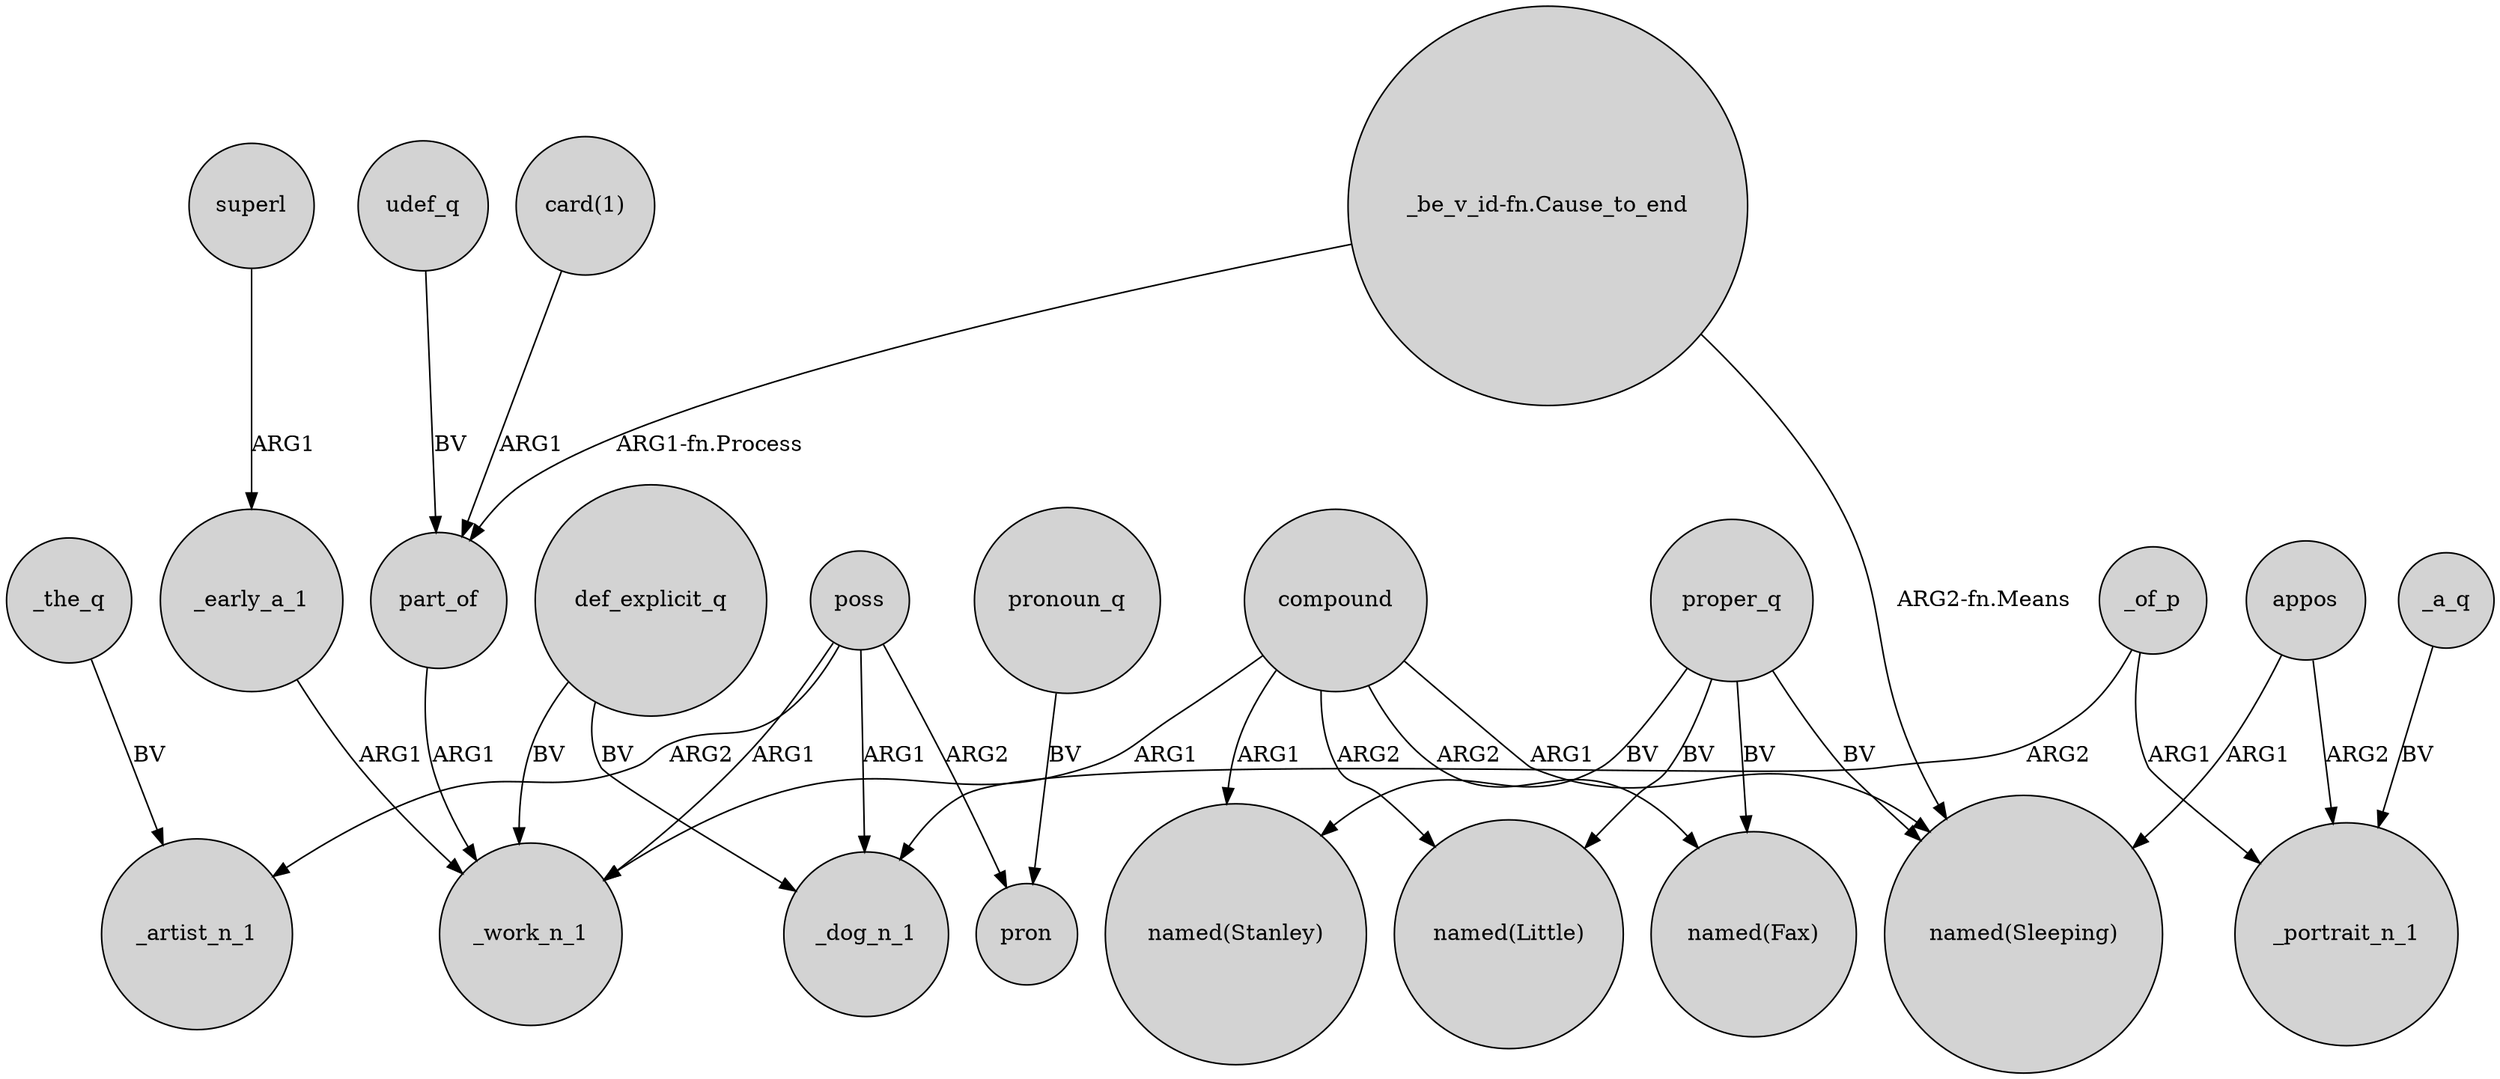 digraph {
	node [shape=circle style=filled]
	poss -> _artist_n_1 [label=ARG2]
	part_of -> _work_n_1 [label=ARG1]
	compound -> "named(Fax)" [label=ARG2]
	udef_q -> part_of [label=BV]
	_a_q -> _portrait_n_1 [label=BV]
	proper_q -> "named(Stanley)" [label=BV]
	_early_a_1 -> _work_n_1 [label=ARG1]
	compound -> _work_n_1 [label=ARG1]
	"card(1)" -> part_of [label=ARG1]
	_of_p -> _portrait_n_1 [label=ARG1]
	_the_q -> _artist_n_1 [label=BV]
	pronoun_q -> pron [label=BV]
	poss -> pron [label=ARG2]
	poss -> _work_n_1 [label=ARG1]
	"_be_v_id-fn.Cause_to_end" -> part_of [label="ARG1-fn.Process"]
	compound -> "named(Little)" [label=ARG2]
	appos -> _portrait_n_1 [label=ARG2]
	poss -> _dog_n_1 [label=ARG1]
	"_be_v_id-fn.Cause_to_end" -> "named(Sleeping)" [label="ARG2-fn.Means"]
	appos -> "named(Sleeping)" [label=ARG1]
	proper_q -> "named(Sleeping)" [label=BV]
	compound -> "named(Stanley)" [label=ARG1]
	_of_p -> _dog_n_1 [label=ARG2]
	def_explicit_q -> _dog_n_1 [label=BV]
	proper_q -> "named(Little)" [label=BV]
	compound -> "named(Sleeping)" [label=ARG1]
	def_explicit_q -> _work_n_1 [label=BV]
	proper_q -> "named(Fax)" [label=BV]
	superl -> _early_a_1 [label=ARG1]
}
